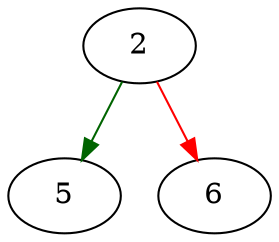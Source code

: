 strict digraph "find_backup_file_name" {
	// Node definitions.
	2 [entry=true];
	5;
	6;

	// Edge definitions.
	2 -> 5 [
		color=darkgreen
		cond=true
	];
	2 -> 6 [
		color=red
		cond=false
	];
}